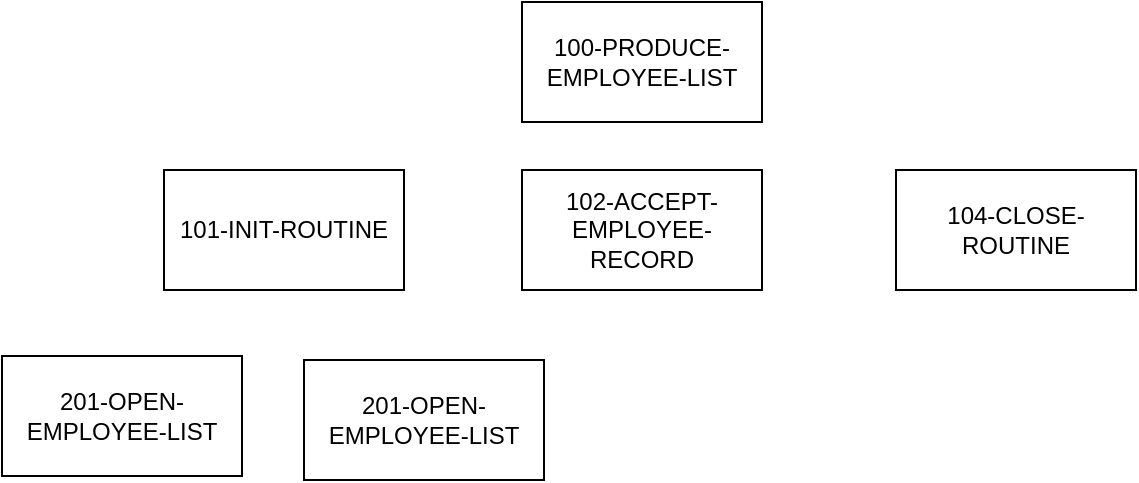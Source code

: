 <mxfile version="27.0.2">
  <diagram name="Page-1" id="BujZoUWbbAuTylbUrR1K">
    <mxGraphModel dx="1227" dy="1344" grid="0" gridSize="10" guides="1" tooltips="1" connect="1" arrows="1" fold="1" page="0" pageScale="1" pageWidth="850" pageHeight="1100" math="0" shadow="0">
      <root>
        <mxCell id="0" />
        <mxCell id="1" parent="0" />
        <mxCell id="6ozQBMaHB9t8dY59FctQ-1" value="&lt;div&gt;100-PRODUCE-EMPLOYEE-LIST&lt;/div&gt;" style="rounded=0;whiteSpace=wrap;html=1;" vertex="1" parent="1">
          <mxGeometry x="105" y="-115" width="120" height="60" as="geometry" />
        </mxCell>
        <mxCell id="6ozQBMaHB9t8dY59FctQ-2" value="&lt;div&gt;101-INIT-ROUTINE&lt;/div&gt;" style="rounded=0;whiteSpace=wrap;html=1;" vertex="1" parent="1">
          <mxGeometry x="-74" y="-31" width="120" height="60" as="geometry" />
        </mxCell>
        <mxCell id="6ozQBMaHB9t8dY59FctQ-3" value="&lt;div&gt;102-ACCEPT-EMPLOYEE-RECORD&lt;/div&gt;" style="rounded=0;whiteSpace=wrap;html=1;" vertex="1" parent="1">
          <mxGeometry x="105" y="-31" width="120" height="60" as="geometry" />
        </mxCell>
        <mxCell id="6ozQBMaHB9t8dY59FctQ-4" value="&lt;div&gt;104-CLOSE-ROUTINE&lt;/div&gt;" style="rounded=0;whiteSpace=wrap;html=1;" vertex="1" parent="1">
          <mxGeometry x="292" y="-31" width="120" height="60" as="geometry" />
        </mxCell>
        <mxCell id="6ozQBMaHB9t8dY59FctQ-5" value="&lt;div&gt;201-OPEN-EMPLOYEE-LIST&lt;/div&gt;" style="rounded=0;whiteSpace=wrap;html=1;" vertex="1" parent="1">
          <mxGeometry x="-155" y="62" width="120" height="60" as="geometry" />
        </mxCell>
        <mxCell id="6ozQBMaHB9t8dY59FctQ-6" value="&lt;div&gt;201-OPEN-EMPLOYEE-LIST&lt;/div&gt;" style="rounded=0;whiteSpace=wrap;html=1;" vertex="1" parent="1">
          <mxGeometry x="-4" y="64" width="120" height="60" as="geometry" />
        </mxCell>
      </root>
    </mxGraphModel>
  </diagram>
</mxfile>
